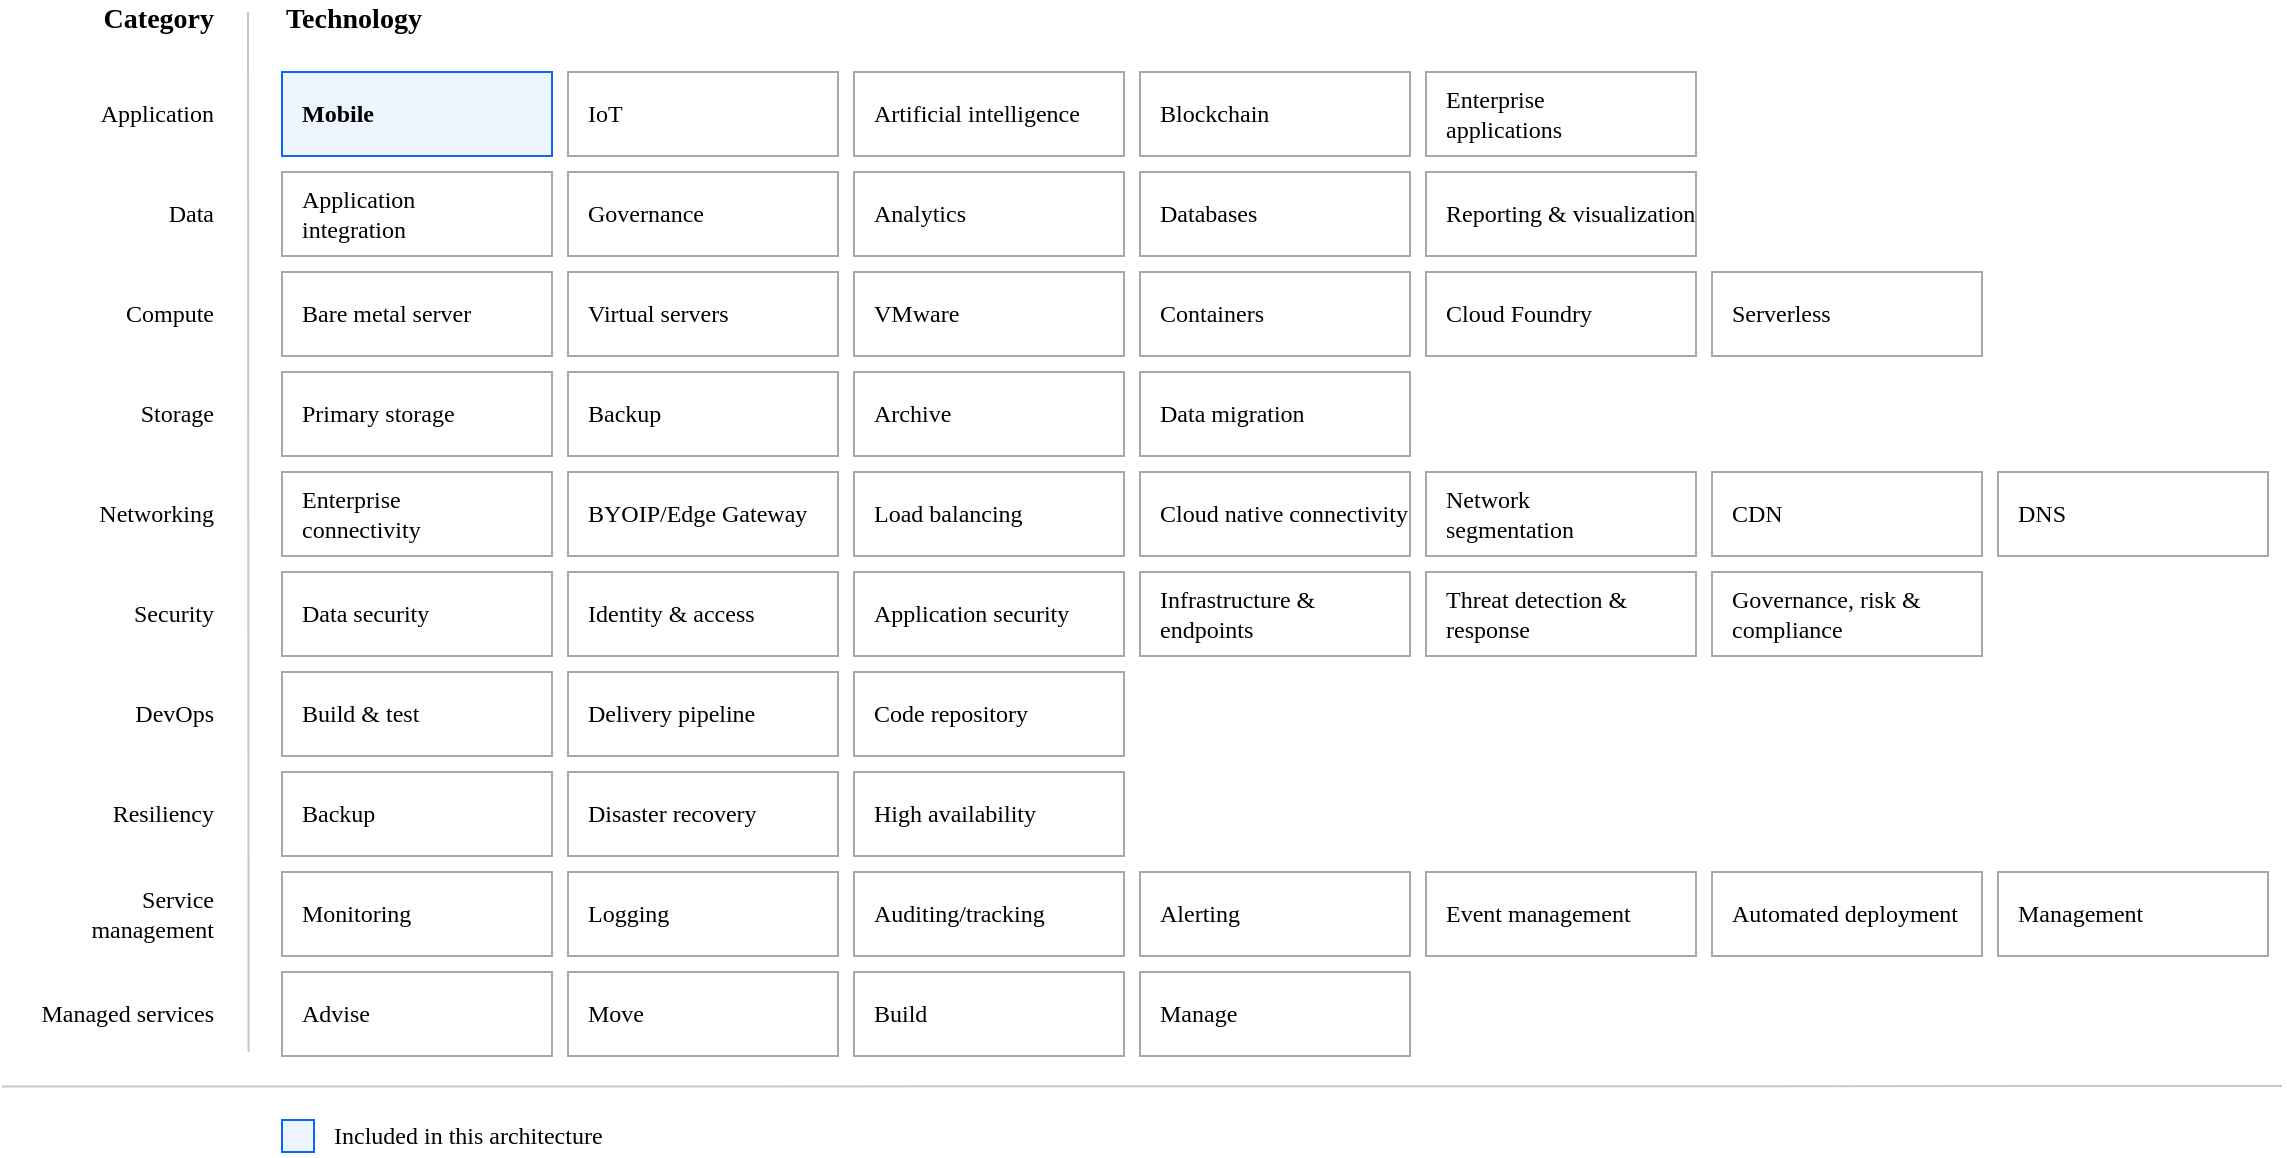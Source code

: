 <mxfile version="18.1.3" type="device"><diagram id="iQk230hBdAGukSs-h0T6" name="Page-1"><mxGraphModel dx="1475" dy="985" grid="1" gridSize="10" guides="1" tooltips="1" connect="1" arrows="1" fold="1" page="1" pageScale="1" pageWidth="850" pageHeight="1100" math="0" shadow="0"><root><mxCell id="0"/><mxCell id="1" parent="0"/><mxCell id="vvGwZ6liFT7NTi3uzbrW-9" value="Application&lt;br&gt;integration" style="rounded=0;whiteSpace=wrap;html=1;strokeColor=#A8A8A8;align=left;spacingLeft=8;fontFamily=IBM Plex Sans;fillColor=default;fontStyle=0;" vertex="1" parent="1"><mxGeometry x="160" y="116" width="135" height="42" as="geometry"/></mxCell><mxCell id="vvGwZ6liFT7NTi3uzbrW-20" value="Mobile" style="rounded=0;whiteSpace=wrap;html=1;strokeColor=#0E62FD;align=left;spacingLeft=8;fontFamily=IBM Plex Sans;fontStyle=1;fillColor=#EDF5FF;" vertex="1" parent="1"><mxGeometry x="160" y="66" width="135" height="42" as="geometry"/></mxCell><mxCell id="vvGwZ6liFT7NTi3uzbrW-21" value="Bare metal server" style="rounded=0;whiteSpace=wrap;html=1;strokeColor=#A8A8A8;align=left;spacingLeft=8;fontFamily=IBM Plex Sans;" vertex="1" parent="1"><mxGeometry x="160" y="166" width="135" height="42" as="geometry"/></mxCell><mxCell id="vvGwZ6liFT7NTi3uzbrW-23" value="Primary storage" style="rounded=0;whiteSpace=wrap;html=1;strokeColor=#A8A8A8;align=left;spacingLeft=8;fontFamily=IBM Plex Sans;" vertex="1" parent="1"><mxGeometry x="160" y="216" width="135" height="42" as="geometry"/></mxCell><mxCell id="vvGwZ6liFT7NTi3uzbrW-24" value="Enterprise &lt;br&gt;connectivity" style="rounded=0;whiteSpace=wrap;html=1;strokeColor=#A8A8A8;align=left;spacingLeft=8;fontFamily=IBM Plex Sans;" vertex="1" parent="1"><mxGeometry x="160" y="266" width="135" height="42" as="geometry"/></mxCell><mxCell id="vvGwZ6liFT7NTi3uzbrW-25" value="Build &amp;amp; test" style="rounded=0;whiteSpace=wrap;html=1;strokeColor=#A8A8A8;align=left;spacingLeft=8;fontFamily=IBM Plex Sans;" vertex="1" parent="1"><mxGeometry x="160" y="366" width="135" height="42" as="geometry"/></mxCell><mxCell id="vvGwZ6liFT7NTi3uzbrW-26" value="Data security" style="rounded=0;whiteSpace=wrap;html=1;strokeColor=#A8A8A8;align=left;spacingLeft=8;fontFamily=IBM Plex Sans;fontStyle=0;fillColor=default;" vertex="1" parent="1"><mxGeometry x="160" y="316" width="135" height="42" as="geometry"/></mxCell><mxCell id="vvGwZ6liFT7NTi3uzbrW-27" value="Backup" style="rounded=0;whiteSpace=wrap;html=1;strokeColor=#A8A8A8;align=left;spacingLeft=8;fontFamily=IBM Plex Sans;" vertex="1" parent="1"><mxGeometry x="160" y="416" width="135" height="42" as="geometry"/></mxCell><mxCell id="vvGwZ6liFT7NTi3uzbrW-28" value="Monitoring" style="rounded=0;whiteSpace=wrap;html=1;strokeColor=#A8A8A8;align=left;spacingLeft=8;fontFamily=IBM Plex Sans;" vertex="1" parent="1"><mxGeometry x="160" y="466" width="135" height="42" as="geometry"/></mxCell><mxCell id="vvGwZ6liFT7NTi3uzbrW-29" value="Advise" style="rounded=0;whiteSpace=wrap;html=1;strokeColor=#A8A8A8;align=left;spacingLeft=8;fontFamily=IBM Plex Sans;" vertex="1" parent="1"><mxGeometry x="160" y="516" width="135" height="42" as="geometry"/></mxCell><mxCell id="vvGwZ6liFT7NTi3uzbrW-30" value="IoT" style="rounded=0;whiteSpace=wrap;html=1;strokeColor=#A8A8A8;align=left;spacingLeft=8;fontFamily=IBM Plex Sans;fillColor=default;fontStyle=0;" vertex="1" parent="1"><mxGeometry x="303" y="66" width="135" height="42" as="geometry"/></mxCell><mxCell id="vvGwZ6liFT7NTi3uzbrW-31" value="Artificial intelligence" style="rounded=0;whiteSpace=wrap;html=1;strokeColor=#A8A8A8;align=left;spacingLeft=8;fontFamily=IBM Plex Sans;fillColor=default;fontStyle=0;" vertex="1" parent="1"><mxGeometry x="446" y="66" width="135" height="42" as="geometry"/></mxCell><mxCell id="vvGwZ6liFT7NTi3uzbrW-32" value="Blockchain" style="rounded=0;whiteSpace=wrap;html=1;strokeColor=#A8A8A8;align=left;spacingLeft=8;fontFamily=IBM Plex Sans;fillColor=default;fontStyle=0;" vertex="1" parent="1"><mxGeometry x="589" y="66" width="135" height="42" as="geometry"/></mxCell><mxCell id="vvGwZ6liFT7NTi3uzbrW-33" value="Enterprise &lt;br&gt;applications" style="rounded=0;whiteSpace=wrap;html=1;strokeColor=#A8A8A8;align=left;spacingLeft=8;fontFamily=IBM Plex Sans;fillColor=default;fontStyle=0;" vertex="1" parent="1"><mxGeometry x="732" y="66" width="135" height="42" as="geometry"/></mxCell><mxCell id="vvGwZ6liFT7NTi3uzbrW-34" value="Governance" style="rounded=0;whiteSpace=wrap;html=1;strokeColor=#A8A8A8;align=left;spacingLeft=8;fontFamily=IBM Plex Sans;fillColor=default;fontStyle=0;" vertex="1" parent="1"><mxGeometry x="303" y="116" width="135" height="42" as="geometry"/></mxCell><mxCell id="vvGwZ6liFT7NTi3uzbrW-35" value="Analytics" style="rounded=0;whiteSpace=wrap;html=1;strokeColor=#A8A8A8;align=left;spacingLeft=8;fontFamily=IBM Plex Sans;fillColor=default;fontStyle=0;" vertex="1" parent="1"><mxGeometry x="446" y="116" width="135" height="42" as="geometry"/></mxCell><mxCell id="vvGwZ6liFT7NTi3uzbrW-36" value="Databases" style="rounded=0;whiteSpace=wrap;html=1;strokeColor=#A8A8A8;align=left;spacingLeft=8;fontFamily=IBM Plex Sans;fillColor=default;fontStyle=0;" vertex="1" parent="1"><mxGeometry x="589" y="116" width="135" height="42" as="geometry"/></mxCell><mxCell id="vvGwZ6liFT7NTi3uzbrW-37" value="Reporting &amp;amp; visualization" style="rounded=0;whiteSpace=wrap;html=1;strokeColor=#A8A8A8;align=left;spacingLeft=8;fontFamily=IBM Plex Sans;fillColor=default;fontStyle=0;" vertex="1" parent="1"><mxGeometry x="732" y="116" width="135" height="42" as="geometry"/></mxCell><mxCell id="vvGwZ6liFT7NTi3uzbrW-38" value="Virtual servers" style="rounded=0;whiteSpace=wrap;html=1;strokeColor=#A8A8A8;align=left;spacingLeft=8;fontFamily=IBM Plex Sans;fillColor=default;fontStyle=0;" vertex="1" parent="1"><mxGeometry x="303" y="166" width="135" height="42" as="geometry"/></mxCell><mxCell id="vvGwZ6liFT7NTi3uzbrW-39" value="VMware" style="rounded=0;whiteSpace=wrap;html=1;strokeColor=#A8A8A8;align=left;spacingLeft=8;fontFamily=IBM Plex Sans;fillColor=default;fontStyle=0;" vertex="1" parent="1"><mxGeometry x="446" y="166" width="135" height="42" as="geometry"/></mxCell><mxCell id="vvGwZ6liFT7NTi3uzbrW-40" value="Containers" style="rounded=0;whiteSpace=wrap;html=1;strokeColor=#A8A8A8;align=left;spacingLeft=8;fontFamily=IBM Plex Sans;fillColor=default;fontStyle=0;" vertex="1" parent="1"><mxGeometry x="589" y="166" width="135" height="42" as="geometry"/></mxCell><mxCell id="vvGwZ6liFT7NTi3uzbrW-41" value="Cloud Foundry" style="rounded=0;whiteSpace=wrap;html=1;strokeColor=#A8A8A8;align=left;spacingLeft=8;fontFamily=IBM Plex Sans;fillColor=default;fontStyle=0;" vertex="1" parent="1"><mxGeometry x="732" y="166" width="135" height="42" as="geometry"/></mxCell><mxCell id="vvGwZ6liFT7NTi3uzbrW-42" value="Serverless" style="rounded=0;whiteSpace=wrap;html=1;strokeColor=#A8A8A8;align=left;spacingLeft=8;fontFamily=IBM Plex Sans;fillColor=default;fontStyle=0;" vertex="1" parent="1"><mxGeometry x="875" y="166" width="135" height="42" as="geometry"/></mxCell><mxCell id="vvGwZ6liFT7NTi3uzbrW-43" value="Backup" style="rounded=0;whiteSpace=wrap;html=1;strokeColor=#A8A8A8;align=left;spacingLeft=8;fontFamily=IBM Plex Sans;fillColor=default;fontStyle=0;" vertex="1" parent="1"><mxGeometry x="303" y="216" width="135" height="42" as="geometry"/></mxCell><mxCell id="vvGwZ6liFT7NTi3uzbrW-44" value="Archive" style="rounded=0;whiteSpace=wrap;html=1;strokeColor=#A8A8A8;align=left;spacingLeft=8;fontFamily=IBM Plex Sans;fillColor=default;fontStyle=0;" vertex="1" parent="1"><mxGeometry x="446" y="216" width="135" height="42" as="geometry"/></mxCell><mxCell id="vvGwZ6liFT7NTi3uzbrW-45" value="Data migration" style="rounded=0;whiteSpace=wrap;html=1;strokeColor=#A8A8A8;align=left;spacingLeft=8;fontFamily=IBM Plex Sans;fillColor=default;fontStyle=0;" vertex="1" parent="1"><mxGeometry x="589" y="216" width="135" height="42" as="geometry"/></mxCell><mxCell id="vvGwZ6liFT7NTi3uzbrW-46" value="BYOIP/Edge Gateway" style="rounded=0;whiteSpace=wrap;html=1;strokeColor=#A8A8A8;align=left;spacingLeft=8;fontFamily=IBM Plex Sans;fillColor=default;fontStyle=0;" vertex="1" parent="1"><mxGeometry x="303" y="266" width="135" height="42" as="geometry"/></mxCell><mxCell id="vvGwZ6liFT7NTi3uzbrW-47" value="Load balancing" style="rounded=0;whiteSpace=wrap;html=1;strokeColor=#A8A8A8;align=left;spacingLeft=8;fontFamily=IBM Plex Sans;fillColor=default;fontStyle=0;" vertex="1" parent="1"><mxGeometry x="446" y="266" width="135" height="42" as="geometry"/></mxCell><mxCell id="vvGwZ6liFT7NTi3uzbrW-48" value="Cloud native connectivity" style="rounded=0;whiteSpace=wrap;html=1;strokeColor=#A8A8A8;align=left;spacingLeft=8;fontFamily=IBM Plex Sans;fillColor=default;fontStyle=0;" vertex="1" parent="1"><mxGeometry x="589" y="266" width="135" height="42" as="geometry"/></mxCell><mxCell id="vvGwZ6liFT7NTi3uzbrW-49" value="Network &lt;br&gt;segmentation" style="rounded=0;whiteSpace=wrap;html=1;strokeColor=#A8A8A8;align=left;spacingLeft=8;fontFamily=IBM Plex Sans;fillColor=default;fontStyle=0;" vertex="1" parent="1"><mxGeometry x="732" y="266" width="135" height="42" as="geometry"/></mxCell><mxCell id="vvGwZ6liFT7NTi3uzbrW-50" value="CDN" style="rounded=0;whiteSpace=wrap;html=1;strokeColor=#A8A8A8;align=left;spacingLeft=8;fontFamily=IBM Plex Sans;fillColor=default;fontStyle=0;" vertex="1" parent="1"><mxGeometry x="875" y="266" width="135" height="42" as="geometry"/></mxCell><mxCell id="vvGwZ6liFT7NTi3uzbrW-51" value="DNS" style="rounded=0;whiteSpace=wrap;html=1;strokeColor=#A8A8A8;align=left;spacingLeft=8;fontFamily=IBM Plex Sans;fillColor=default;fontStyle=0;" vertex="1" parent="1"><mxGeometry x="1018" y="266" width="135" height="42" as="geometry"/></mxCell><mxCell id="vvGwZ6liFT7NTi3uzbrW-52" value="Identity &amp;amp; access" style="rounded=0;whiteSpace=wrap;html=1;strokeColor=#A8A8A8;align=left;spacingLeft=8;fontFamily=IBM Plex Sans;fillColor=default;fontStyle=0;" vertex="1" parent="1"><mxGeometry x="303" y="316" width="135" height="42" as="geometry"/></mxCell><mxCell id="vvGwZ6liFT7NTi3uzbrW-53" value="Application security" style="rounded=0;whiteSpace=wrap;html=1;strokeColor=#A8A8A8;align=left;spacingLeft=8;fontFamily=IBM Plex Sans;fillColor=default;fontStyle=0;" vertex="1" parent="1"><mxGeometry x="446" y="316" width="135" height="42" as="geometry"/></mxCell><mxCell id="vvGwZ6liFT7NTi3uzbrW-54" value="Infrastructure &amp;amp; endpoints" style="rounded=0;whiteSpace=wrap;html=1;strokeColor=#A8A8A8;align=left;spacingLeft=8;fontFamily=IBM Plex Sans;fillColor=default;fontStyle=0;" vertex="1" parent="1"><mxGeometry x="589" y="316" width="135" height="42" as="geometry"/></mxCell><mxCell id="vvGwZ6liFT7NTi3uzbrW-55" value="Threat detection &amp;amp; response" style="rounded=0;whiteSpace=wrap;html=1;strokeColor=#A8A8A8;align=left;spacingLeft=8;fontFamily=IBM Plex Sans;fillColor=default;fontStyle=0;" vertex="1" parent="1"><mxGeometry x="732" y="316" width="135" height="42" as="geometry"/></mxCell><mxCell id="vvGwZ6liFT7NTi3uzbrW-56" value="Governance, risk &amp;amp; compliance" style="rounded=0;whiteSpace=wrap;html=1;strokeColor=#A8A8A8;align=left;spacingLeft=8;fontFamily=IBM Plex Sans;fillColor=default;fontStyle=0;" vertex="1" parent="1"><mxGeometry x="875" y="316" width="135" height="42" as="geometry"/></mxCell><mxCell id="vvGwZ6liFT7NTi3uzbrW-57" value="Delivery pipeline" style="rounded=0;whiteSpace=wrap;html=1;strokeColor=#A8A8A8;align=left;spacingLeft=8;fontFamily=IBM Plex Sans;fillColor=default;fontStyle=0;" vertex="1" parent="1"><mxGeometry x="303" y="366" width="135" height="42" as="geometry"/></mxCell><mxCell id="vvGwZ6liFT7NTi3uzbrW-58" value="Code repository" style="rounded=0;whiteSpace=wrap;html=1;strokeColor=#A8A8A8;align=left;spacingLeft=8;fontFamily=IBM Plex Sans;fillColor=default;fontStyle=0;" vertex="1" parent="1"><mxGeometry x="446" y="366" width="135" height="42" as="geometry"/></mxCell><mxCell id="vvGwZ6liFT7NTi3uzbrW-59" value="Disaster recovery" style="rounded=0;whiteSpace=wrap;html=1;strokeColor=#A8A8A8;align=left;spacingLeft=8;fontFamily=IBM Plex Sans;fillColor=default;fontStyle=0;" vertex="1" parent="1"><mxGeometry x="303" y="416" width="135" height="42" as="geometry"/></mxCell><mxCell id="vvGwZ6liFT7NTi3uzbrW-60" value="High availability" style="rounded=0;whiteSpace=wrap;html=1;strokeColor=#A8A8A8;align=left;spacingLeft=8;fontFamily=IBM Plex Sans;fillColor=default;fontStyle=0;" vertex="1" parent="1"><mxGeometry x="446" y="416" width="135" height="42" as="geometry"/></mxCell><mxCell id="vvGwZ6liFT7NTi3uzbrW-61" value="Logging" style="rounded=0;whiteSpace=wrap;html=1;strokeColor=#A8A8A8;align=left;spacingLeft=8;fontFamily=IBM Plex Sans;fillColor=default;fontStyle=0;" vertex="1" parent="1"><mxGeometry x="303" y="466" width="135" height="42" as="geometry"/></mxCell><mxCell id="vvGwZ6liFT7NTi3uzbrW-62" value="Auditing/tracking" style="rounded=0;whiteSpace=wrap;html=1;strokeColor=#A8A8A8;align=left;spacingLeft=8;fontFamily=IBM Plex Sans;fillColor=default;fontStyle=0;" vertex="1" parent="1"><mxGeometry x="446" y="466" width="135" height="42" as="geometry"/></mxCell><mxCell id="vvGwZ6liFT7NTi3uzbrW-63" value="Alerting" style="rounded=0;whiteSpace=wrap;html=1;strokeColor=#A8A8A8;align=left;spacingLeft=8;fontFamily=IBM Plex Sans;fillColor=default;fontStyle=0;" vertex="1" parent="1"><mxGeometry x="589" y="466" width="135" height="42" as="geometry"/></mxCell><mxCell id="vvGwZ6liFT7NTi3uzbrW-64" value="Event management" style="rounded=0;whiteSpace=wrap;html=1;strokeColor=#A8A8A8;align=left;spacingLeft=8;fontFamily=IBM Plex Sans;fillColor=default;fontStyle=0;" vertex="1" parent="1"><mxGeometry x="732" y="466" width="135" height="42" as="geometry"/></mxCell><mxCell id="vvGwZ6liFT7NTi3uzbrW-65" value="Automated deployment" style="rounded=0;whiteSpace=wrap;html=1;strokeColor=#A8A8A8;align=left;spacingLeft=8;fontFamily=IBM Plex Sans;fillColor=default;fontStyle=0;" vertex="1" parent="1"><mxGeometry x="875" y="466" width="135" height="42" as="geometry"/></mxCell><mxCell id="vvGwZ6liFT7NTi3uzbrW-66" value="Management" style="rounded=0;whiteSpace=wrap;html=1;strokeColor=#A8A8A8;align=left;spacingLeft=8;fontFamily=IBM Plex Sans;fillColor=default;fontStyle=0;" vertex="1" parent="1"><mxGeometry x="1018" y="466" width="135" height="42" as="geometry"/></mxCell><mxCell id="vvGwZ6liFT7NTi3uzbrW-67" value="Move" style="rounded=0;whiteSpace=wrap;html=1;strokeColor=#A8A8A8;align=left;spacingLeft=8;fontFamily=IBM Plex Sans;fillColor=default;fontStyle=0;" vertex="1" parent="1"><mxGeometry x="303" y="516" width="135" height="42" as="geometry"/></mxCell><mxCell id="vvGwZ6liFT7NTi3uzbrW-68" value="Build" style="rounded=0;whiteSpace=wrap;html=1;strokeColor=#A8A8A8;align=left;spacingLeft=8;fontFamily=IBM Plex Sans;fillColor=default;fontStyle=0;" vertex="1" parent="1"><mxGeometry x="446" y="516" width="135" height="42" as="geometry"/></mxCell><mxCell id="vvGwZ6liFT7NTi3uzbrW-69" value="Manage" style="rounded=0;whiteSpace=wrap;html=1;strokeColor=#A8A8A8;align=left;spacingLeft=8;fontFamily=IBM Plex Sans;fillColor=default;fontStyle=0;" vertex="1" parent="1"><mxGeometry x="589" y="516" width="135" height="42" as="geometry"/></mxCell><mxCell id="vvGwZ6liFT7NTi3uzbrW-70" value="" style="endArrow=none;html=1;rounded=0;fontFamily=IBM Plex Sans;fontSize=12;fontColor=default;strokeColor=#C6C6C6;" edge="1" parent="1"><mxGeometry width="50" height="50" relative="1" as="geometry"><mxPoint x="143.29" y="556" as="sourcePoint"/><mxPoint x="143" y="36" as="targetPoint"/></mxGeometry></mxCell><mxCell id="vvGwZ6liFT7NTi3uzbrW-72" value="Technology" style="text;strokeColor=none;fillColor=none;html=1;fontSize=14;fontStyle=1;verticalAlign=middle;align=left;rounded=0;fontFamily=IBM Plex Sans;fontColor=default;" vertex="1" parent="1"><mxGeometry x="160" y="30" width="100" height="20" as="geometry"/></mxCell><mxCell id="vvGwZ6liFT7NTi3uzbrW-73" value="Category" style="text;strokeColor=none;fillColor=none;html=1;fontSize=14;fontStyle=1;verticalAlign=middle;align=right;rounded=0;fontFamily=IBM Plex Sans;fontColor=default;" vertex="1" parent="1"><mxGeometry x="27" y="30" width="100" height="20" as="geometry"/></mxCell><mxCell id="vvGwZ6liFT7NTi3uzbrW-74" value="Application" style="text;strokeColor=none;fillColor=none;html=1;fontSize=12;fontStyle=0;verticalAlign=middle;align=right;rounded=0;fontFamily=IBM Plex Sans;fontColor=default;" vertex="1" parent="1"><mxGeometry x="27" y="77" width="100" height="20" as="geometry"/></mxCell><mxCell id="vvGwZ6liFT7NTi3uzbrW-75" value="Data" style="text;strokeColor=none;fillColor=none;html=1;fontSize=12;fontStyle=0;verticalAlign=middle;align=right;rounded=0;fontFamily=IBM Plex Sans;fontColor=default;" vertex="1" parent="1"><mxGeometry x="27" y="127" width="100" height="20" as="geometry"/></mxCell><mxCell id="vvGwZ6liFT7NTi3uzbrW-76" value="Compute" style="text;strokeColor=none;fillColor=none;html=1;fontSize=12;fontStyle=0;verticalAlign=middle;align=right;rounded=0;fontFamily=IBM Plex Sans;fontColor=default;" vertex="1" parent="1"><mxGeometry x="27" y="177" width="100" height="20" as="geometry"/></mxCell><mxCell id="vvGwZ6liFT7NTi3uzbrW-77" value="Storage" style="text;strokeColor=none;fillColor=none;html=1;fontSize=12;fontStyle=0;verticalAlign=middle;align=right;rounded=0;fontFamily=IBM Plex Sans;fontColor=default;" vertex="1" parent="1"><mxGeometry x="27" y="227" width="100" height="20" as="geometry"/></mxCell><mxCell id="vvGwZ6liFT7NTi3uzbrW-78" value="Networking" style="text;strokeColor=none;fillColor=none;html=1;fontSize=12;fontStyle=0;verticalAlign=middle;align=right;rounded=0;fontFamily=IBM Plex Sans;fontColor=default;" vertex="1" parent="1"><mxGeometry x="27" y="277" width="100" height="20" as="geometry"/></mxCell><mxCell id="vvGwZ6liFT7NTi3uzbrW-79" value="Security" style="text;strokeColor=none;fillColor=none;html=1;fontSize=12;fontStyle=0;verticalAlign=middle;align=right;rounded=0;fontFamily=IBM Plex Sans;fontColor=default;" vertex="1" parent="1"><mxGeometry x="27" y="327" width="100" height="20" as="geometry"/></mxCell><mxCell id="vvGwZ6liFT7NTi3uzbrW-80" value="DevOps" style="text;strokeColor=none;fillColor=none;html=1;fontSize=12;fontStyle=0;verticalAlign=middle;align=right;rounded=0;fontFamily=IBM Plex Sans;fontColor=default;" vertex="1" parent="1"><mxGeometry x="27" y="377" width="100" height="20" as="geometry"/></mxCell><mxCell id="vvGwZ6liFT7NTi3uzbrW-81" value="Resiliency" style="text;strokeColor=none;fillColor=none;html=1;fontSize=12;fontStyle=0;verticalAlign=middle;align=right;rounded=0;fontFamily=IBM Plex Sans;fontColor=default;" vertex="1" parent="1"><mxGeometry x="27" y="427" width="100" height="20" as="geometry"/></mxCell><mxCell id="vvGwZ6liFT7NTi3uzbrW-83" value="Service&lt;br&gt;management" style="text;strokeColor=none;fillColor=none;html=1;fontSize=12;fontStyle=0;verticalAlign=middle;align=right;rounded=0;fontFamily=IBM Plex Sans;fontColor=default;" vertex="1" parent="1"><mxGeometry x="27" y="477" width="100" height="20" as="geometry"/></mxCell><mxCell id="vvGwZ6liFT7NTi3uzbrW-84" value="Managed services" style="text;strokeColor=none;fillColor=none;html=1;fontSize=12;fontStyle=0;verticalAlign=middle;align=right;rounded=0;fontFamily=IBM Plex Sans;fontColor=default;" vertex="1" parent="1"><mxGeometry x="27" y="527" width="100" height="20" as="geometry"/></mxCell><mxCell id="vvGwZ6liFT7NTi3uzbrW-86" value="" style="endArrow=none;html=1;rounded=0;fontFamily=IBM Plex Sans;fontSize=12;fontColor=default;strokeColor=#C6C6C6;" edge="1" parent="1"><mxGeometry width="50" height="50" relative="1" as="geometry"><mxPoint x="20" y="573.31" as="sourcePoint"/><mxPoint x="1160" y="573" as="targetPoint"/></mxGeometry></mxCell><mxCell id="vvGwZ6liFT7NTi3uzbrW-88" value="" style="rounded=0;whiteSpace=wrap;html=1;strokeColor=#0E62FD;align=left;spacingLeft=8;fontFamily=IBM Plex Sans;fontStyle=1;fillColor=#EDF5FF;" vertex="1" parent="1"><mxGeometry x="160" y="590" width="16" height="16" as="geometry"/></mxCell><mxCell id="vvGwZ6liFT7NTi3uzbrW-89" value="Included in this architecture" style="text;strokeColor=none;fillColor=none;html=1;fontSize=12;fontStyle=0;verticalAlign=middle;align=left;rounded=0;fontFamily=IBM Plex Sans;fontColor=default;" vertex="1" parent="1"><mxGeometry x="184" y="588" width="100" height="20" as="geometry"/></mxCell></root></mxGraphModel></diagram></mxfile>